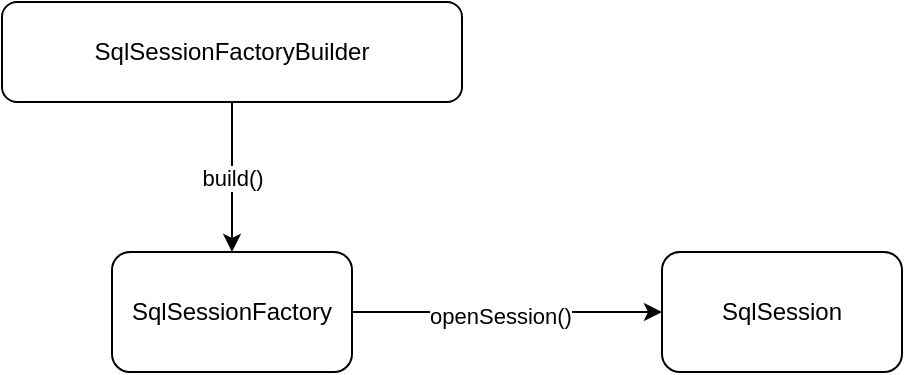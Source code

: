 <mxfile version="20.2.2" type="github"><diagram id="1GJ5jHGlIQ9WXhBab5mr" name="第 1 页"><mxGraphModel dx="786" dy="405" grid="1" gridSize="10" guides="1" tooltips="1" connect="1" arrows="1" fold="1" page="1" pageScale="1" pageWidth="827" pageHeight="1169" math="0" shadow="0"><root><mxCell id="0"/><mxCell id="1" parent="0"/><mxCell id="XdVUr4Pytrd2VEiEUnV_-3" value="build()" style="edgeStyle=orthogonalEdgeStyle;rounded=0;orthogonalLoop=1;jettySize=auto;html=1;" parent="1" source="XdVUr4Pytrd2VEiEUnV_-1" target="XdVUr4Pytrd2VEiEUnV_-2" edge="1"><mxGeometry relative="1" as="geometry"/></mxCell><mxCell id="XdVUr4Pytrd2VEiEUnV_-1" value="SqlSessionFactoryBuilder" style="rounded=1;whiteSpace=wrap;html=1;" parent="1" vertex="1"><mxGeometry x="220" y="110" width="230" height="50" as="geometry"/></mxCell><mxCell id="XdVUr4Pytrd2VEiEUnV_-5" value="" style="edgeStyle=orthogonalEdgeStyle;rounded=0;orthogonalLoop=1;jettySize=auto;html=1;" parent="1" source="XdVUr4Pytrd2VEiEUnV_-2" target="XdVUr4Pytrd2VEiEUnV_-4" edge="1"><mxGeometry relative="1" as="geometry"/></mxCell><mxCell id="XdVUr4Pytrd2VEiEUnV_-6" value="openSession()" style="edgeLabel;html=1;align=center;verticalAlign=middle;resizable=0;points=[];" parent="XdVUr4Pytrd2VEiEUnV_-5" vertex="1" connectable="0"><mxGeometry x="-0.05" y="-2" relative="1" as="geometry"><mxPoint as="offset"/></mxGeometry></mxCell><mxCell id="XdVUr4Pytrd2VEiEUnV_-2" value="SqlSessionFactory" style="whiteSpace=wrap;html=1;rounded=1;" parent="1" vertex="1"><mxGeometry x="275" y="235" width="120" height="60" as="geometry"/></mxCell><mxCell id="XdVUr4Pytrd2VEiEUnV_-4" value="SqlSession" style="whiteSpace=wrap;html=1;rounded=1;" parent="1" vertex="1"><mxGeometry x="550" y="235" width="120" height="60" as="geometry"/></mxCell></root></mxGraphModel></diagram></mxfile>